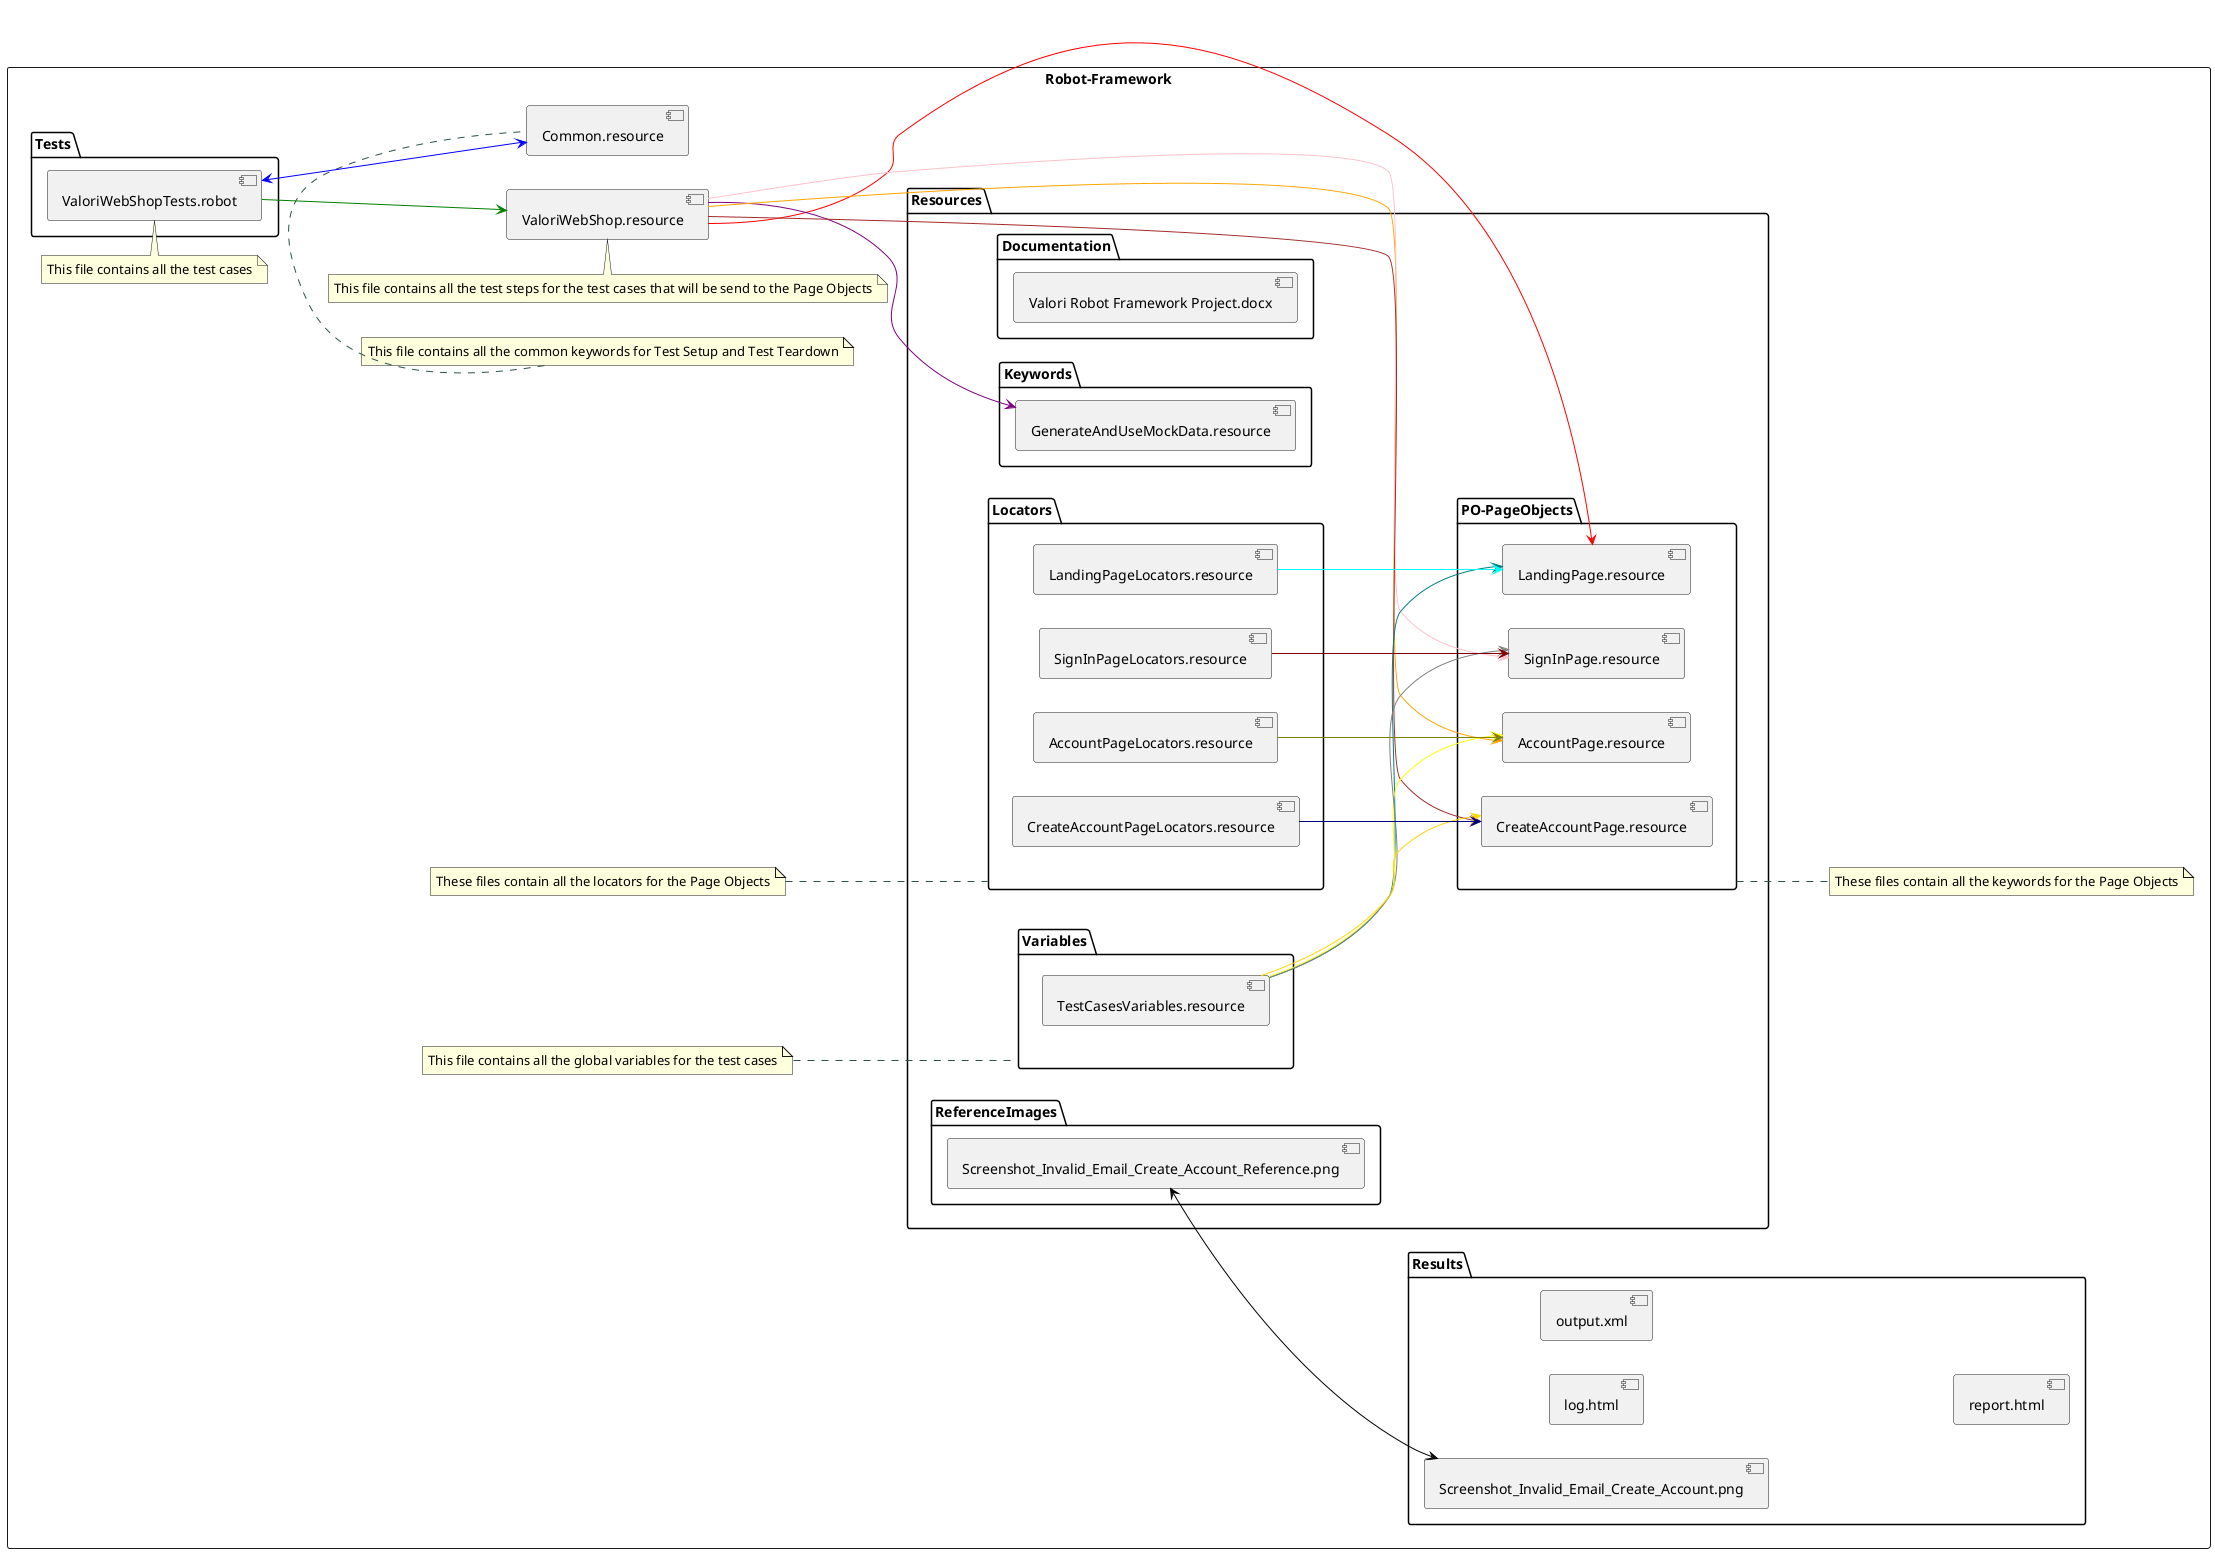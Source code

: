 @startuml
'https://plantuml.com/component-diagram

!define SPRITESURL https://raw.githubusercontent.com/kuujo/plantuml-sprites/v1.2021.10.12
!define ICONURL https://raw.githubusercontent.com/tupadr3/plantuml-icon-font-sprites/v2.2

!define RECTANGLE_CLASS class

left to right direction

skinparam classArrowColor DarkSlateGray

rectangle "Robot-Framework" {
  package "Resources" {
    package Documentation {
      [Valori Robot Framework Project.docx]
    }
    package Keywords {
      [GenerateAndUseMockData.resource]
    }
    package Locators {
      [LandingPageLocators.resource]
      [AccountPageLocators.resource]
      [SignInPageLocators.resource]
      [CreateAccountPageLocators.resource]
    }
    package "PO-PageObjects" {
      [LandingPage.resource]
      [AccountPage.resource]
      [SignInPage.resource]
      [CreateAccountPage.resource]
    }
    package ReferenceImages {
      [Screenshot_Invalid_Email_Create_Account_Reference.png]
    }
    package Variables {
      [TestCasesVariables.resource]
    }
  }

  package Results {
    [log.html]
    [output.xml]
    [report.html]
    [Screenshot_Invalid_Email_Create_Account.png]
  }

  package "Tests" {
    [ValoriWebShopTests.robot]
  }

  [Common.resource]
  [ValoriWebShop.resource]

  note top of [ValoriWebShopTests.robot]
  This file contains all the test cases
  end note

  note top of [Common.resource]
  This file contains all the common keywords for Test Setup and Test Teardown
  end note

  note top of [ValoriWebShop.resource]
  This file contains all the test steps for the test cases that will be send to the Page Objects
  end note

  note right of [PO-PageObjects]
  These files contain all the keywords for the Page Objects
  end note

  note left of [Locators]
  These files contain all the locators for the Page Objects
  end note

  note left of [Variables]
  This file contains all the global variables for the test cases
  end note

  [ValoriWebShopTests.robot] <-[#blue]-> [Common.resource]
  [ValoriWebShopTests.robot] -[#green]-> [ValoriWebShop.resource]
  [ValoriWebShop.resource] -[#red]-> [LandingPage.resource]
  [ValoriWebShop.resource] -[#purple]-> [GenerateAndUseMockData.resource]
  [ValoriWebShop.resource] -[#orange]-> [AccountPage.resource]
  [ValoriWebShop.resource] -[#pink]-> [SignInPage.resource]
  [ValoriWebShop.resource] -[#brown]-> [CreateAccountPage.resource]
  [TestCasesVariables.resource] -[#teal]-> [LandingPage.resource]
    [TestCasesVariables.resource] -[#yellow]-> [AccountPage.resource]
    [TestCasesVariables.resource] -[#gray]-> [SignInPage.resource]
    [TestCasesVariables.resource] -[#gold]-> [CreateAccountPage.resource]
  [CreateAccountPageLocators.resource] -[#navy]-> [CreateAccountPage.resource]
  [SignInPageLocators.resource] -[#maroon]-> [SignInPage.resource]
  [AccountPageLocators.resource] -[#olive]-> [AccountPage.resource]
  [LandingPageLocators.resource] -[#cyan]-> [LandingPage.resource]
  [Screenshot_Invalid_Email_Create_Account_Reference.png] <-[#black]-> [Screenshot_Invalid_Email_Create_Account.png]
}
@enduml
